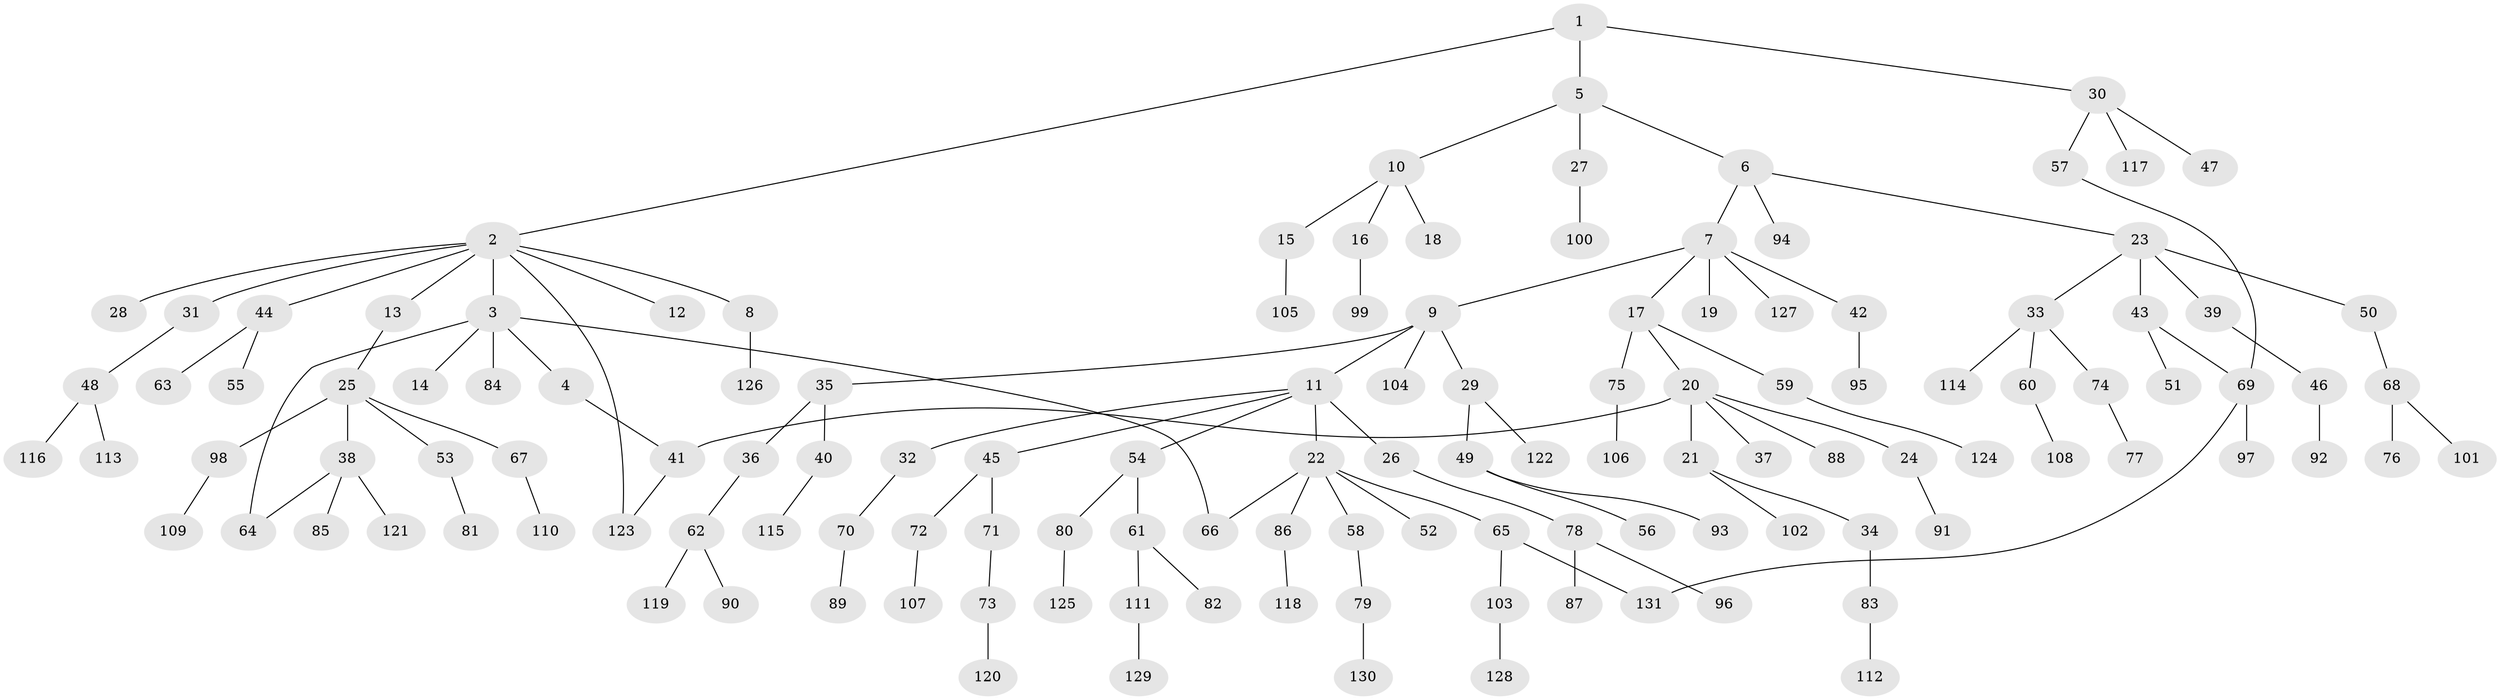 // Generated by graph-tools (version 1.1) at 2025/13/03/09/25 04:13:20]
// undirected, 131 vertices, 136 edges
graph export_dot {
graph [start="1"]
  node [color=gray90,style=filled];
  1;
  2;
  3;
  4;
  5;
  6;
  7;
  8;
  9;
  10;
  11;
  12;
  13;
  14;
  15;
  16;
  17;
  18;
  19;
  20;
  21;
  22;
  23;
  24;
  25;
  26;
  27;
  28;
  29;
  30;
  31;
  32;
  33;
  34;
  35;
  36;
  37;
  38;
  39;
  40;
  41;
  42;
  43;
  44;
  45;
  46;
  47;
  48;
  49;
  50;
  51;
  52;
  53;
  54;
  55;
  56;
  57;
  58;
  59;
  60;
  61;
  62;
  63;
  64;
  65;
  66;
  67;
  68;
  69;
  70;
  71;
  72;
  73;
  74;
  75;
  76;
  77;
  78;
  79;
  80;
  81;
  82;
  83;
  84;
  85;
  86;
  87;
  88;
  89;
  90;
  91;
  92;
  93;
  94;
  95;
  96;
  97;
  98;
  99;
  100;
  101;
  102;
  103;
  104;
  105;
  106;
  107;
  108;
  109;
  110;
  111;
  112;
  113;
  114;
  115;
  116;
  117;
  118;
  119;
  120;
  121;
  122;
  123;
  124;
  125;
  126;
  127;
  128;
  129;
  130;
  131;
  1 -- 2;
  1 -- 5;
  1 -- 30;
  2 -- 3;
  2 -- 8;
  2 -- 12;
  2 -- 13;
  2 -- 28;
  2 -- 31;
  2 -- 44;
  2 -- 123;
  3 -- 4;
  3 -- 14;
  3 -- 64;
  3 -- 66;
  3 -- 84;
  4 -- 41;
  5 -- 6;
  5 -- 10;
  5 -- 27;
  6 -- 7;
  6 -- 23;
  6 -- 94;
  7 -- 9;
  7 -- 17;
  7 -- 19;
  7 -- 42;
  7 -- 127;
  8 -- 126;
  9 -- 11;
  9 -- 29;
  9 -- 35;
  9 -- 104;
  10 -- 15;
  10 -- 16;
  10 -- 18;
  11 -- 22;
  11 -- 26;
  11 -- 32;
  11 -- 45;
  11 -- 54;
  13 -- 25;
  15 -- 105;
  16 -- 99;
  17 -- 20;
  17 -- 59;
  17 -- 75;
  20 -- 21;
  20 -- 24;
  20 -- 37;
  20 -- 41;
  20 -- 88;
  21 -- 34;
  21 -- 102;
  22 -- 52;
  22 -- 58;
  22 -- 65;
  22 -- 86;
  22 -- 66;
  23 -- 33;
  23 -- 39;
  23 -- 43;
  23 -- 50;
  24 -- 91;
  25 -- 38;
  25 -- 53;
  25 -- 67;
  25 -- 98;
  26 -- 78;
  27 -- 100;
  29 -- 49;
  29 -- 122;
  30 -- 47;
  30 -- 57;
  30 -- 117;
  31 -- 48;
  32 -- 70;
  33 -- 60;
  33 -- 74;
  33 -- 114;
  34 -- 83;
  35 -- 36;
  35 -- 40;
  36 -- 62;
  38 -- 85;
  38 -- 121;
  38 -- 64;
  39 -- 46;
  40 -- 115;
  41 -- 123;
  42 -- 95;
  43 -- 51;
  43 -- 69;
  44 -- 55;
  44 -- 63;
  45 -- 71;
  45 -- 72;
  46 -- 92;
  48 -- 113;
  48 -- 116;
  49 -- 56;
  49 -- 93;
  50 -- 68;
  53 -- 81;
  54 -- 61;
  54 -- 80;
  57 -- 69;
  58 -- 79;
  59 -- 124;
  60 -- 108;
  61 -- 82;
  61 -- 111;
  62 -- 90;
  62 -- 119;
  65 -- 103;
  65 -- 131;
  67 -- 110;
  68 -- 76;
  68 -- 101;
  69 -- 97;
  69 -- 131;
  70 -- 89;
  71 -- 73;
  72 -- 107;
  73 -- 120;
  74 -- 77;
  75 -- 106;
  78 -- 87;
  78 -- 96;
  79 -- 130;
  80 -- 125;
  83 -- 112;
  86 -- 118;
  98 -- 109;
  103 -- 128;
  111 -- 129;
}
